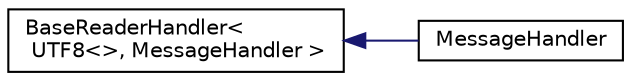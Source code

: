 digraph "Graphical Class Hierarchy"
{
  edge [fontname="Helvetica",fontsize="10",labelfontname="Helvetica",labelfontsize="10"];
  node [fontname="Helvetica",fontsize="10",shape=record];
  rankdir="LR";
  Node0 [label="BaseReaderHandler\<\l UTF8\<\>, MessageHandler \>",height=0.2,width=0.4,color="black", fillcolor="white", style="filled",URL="$structBaseReaderHandler.html"];
  Node0 -> Node1 [dir="back",color="midnightblue",fontsize="10",style="solid",fontname="Helvetica"];
  Node1 [label="MessageHandler",height=0.2,width=0.4,color="black", fillcolor="white", style="filled",URL="$structMessageHandler.html"];
}
